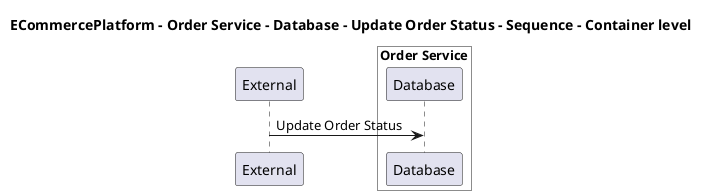 @startuml

title ECommercePlatform - Order Service - Database - Update Order Status - Sequence - Container level

participant "External" as C4InterFlow.SoftwareSystems.ExternalSystem

box "Order Service" #White
    participant "Database" as ECommercePlatform.SoftwareSystems.OrderService.Containers.Database
end box


C4InterFlow.SoftwareSystems.ExternalSystem -> ECommercePlatform.SoftwareSystems.OrderService.Containers.Database : Update Order Status


@enduml
